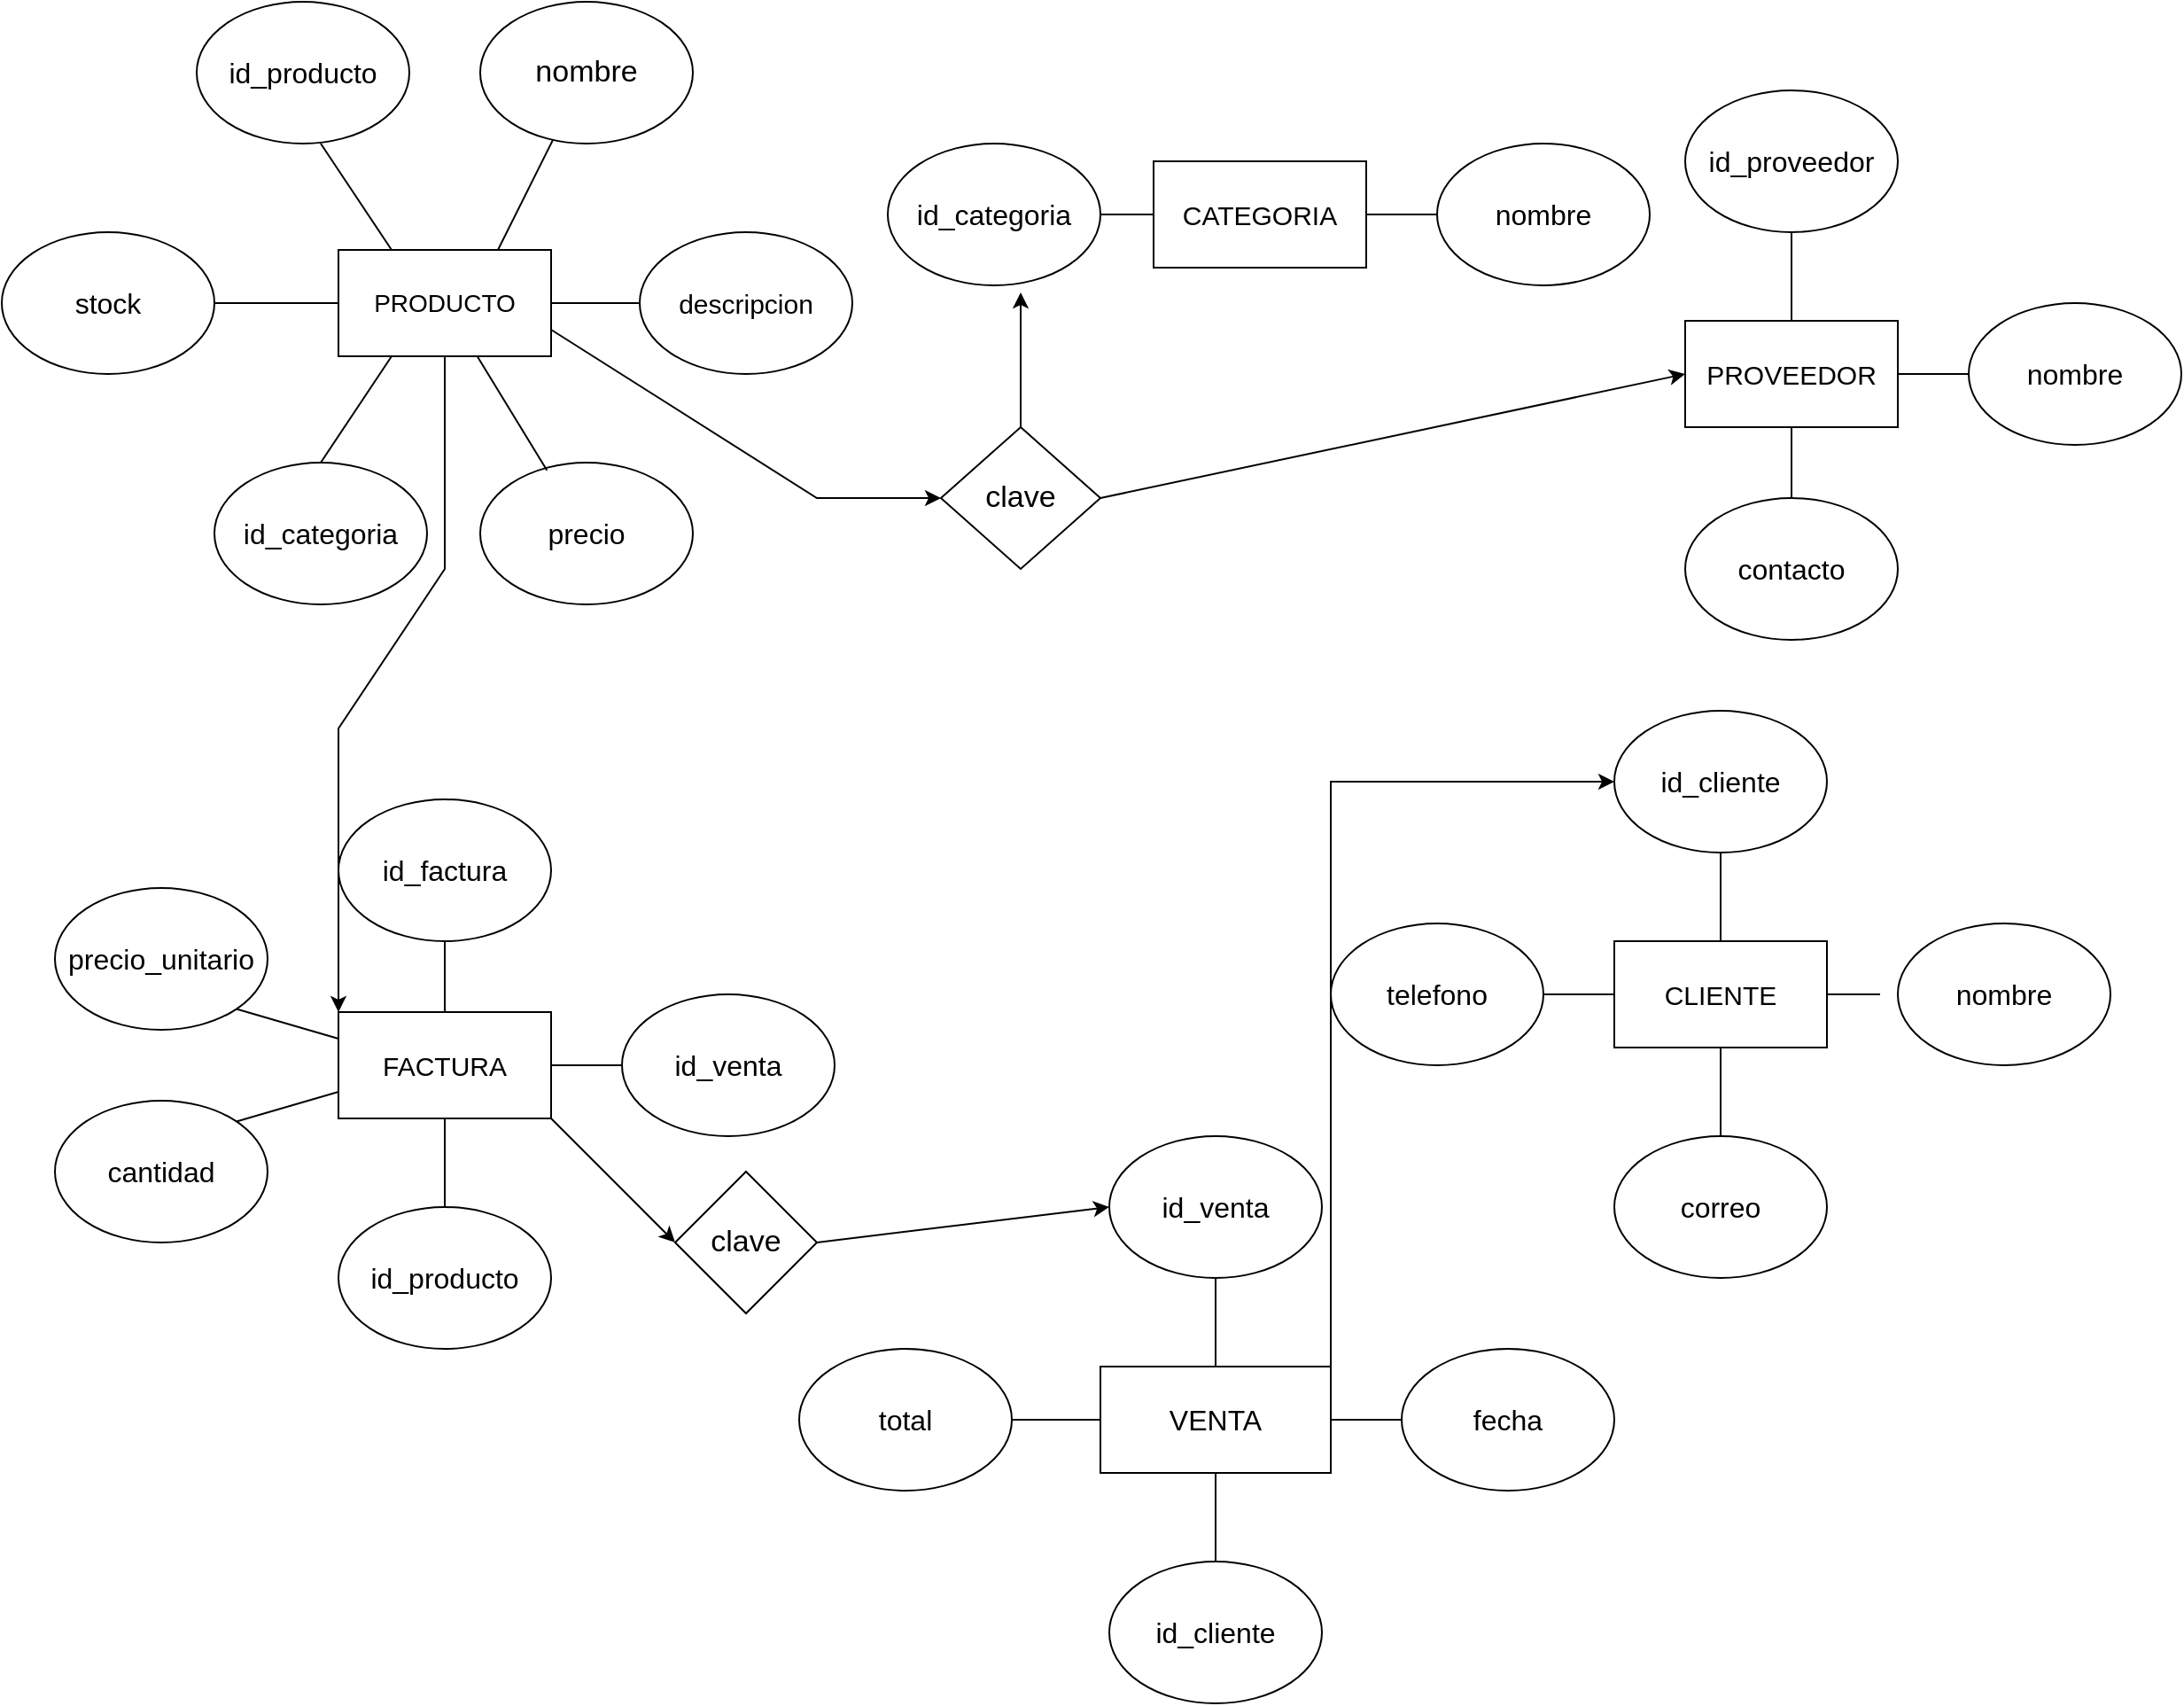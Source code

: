 <mxfile version="24.0.4" type="device" pages="2">
  <diagram name="Página-1" id="a6ATEn3g03OEXJodSZt4">
    <mxGraphModel dx="1691" dy="508" grid="1" gridSize="10" guides="1" tooltips="1" connect="1" arrows="1" fold="1" page="1" pageScale="1" pageWidth="827" pageHeight="1169" math="0" shadow="0">
      <root>
        <mxCell id="0" />
        <mxCell id="1" parent="0" />
        <mxCell id="1P1FgBcvVwUmCbBSeKej-1" value="&lt;font style=&quot;font-size: 14px;&quot;&gt;PRODUCTO&lt;/font&gt;" style="rounded=0;whiteSpace=wrap;html=1;" parent="1" vertex="1">
          <mxGeometry y="260" width="120" height="60" as="geometry" />
        </mxCell>
        <mxCell id="1P1FgBcvVwUmCbBSeKej-2" value="&lt;font style=&quot;font-size: 15px;&quot;&gt;PROVEEDOR&lt;/font&gt;" style="rounded=0;whiteSpace=wrap;html=1;" parent="1" vertex="1">
          <mxGeometry x="760" y="300" width="120" height="60" as="geometry" />
        </mxCell>
        <mxCell id="1P1FgBcvVwUmCbBSeKej-3" value="&lt;font style=&quot;font-size: 15px;&quot;&gt;FACTURA&lt;/font&gt;" style="rounded=0;whiteSpace=wrap;html=1;" parent="1" vertex="1">
          <mxGeometry y="690" width="120" height="60" as="geometry" />
        </mxCell>
        <mxCell id="1P1FgBcvVwUmCbBSeKej-4" value="&lt;font style=&quot;font-size: 15px;&quot;&gt;CATEGORIA&lt;/font&gt;" style="rounded=0;whiteSpace=wrap;html=1;" parent="1" vertex="1">
          <mxGeometry x="460" y="210" width="120" height="60" as="geometry" />
        </mxCell>
        <mxCell id="1P1FgBcvVwUmCbBSeKej-5" value="&lt;font style=&quot;font-size: 15px;&quot;&gt;CLIENTE&lt;/font&gt;" style="rounded=0;whiteSpace=wrap;html=1;" parent="1" vertex="1">
          <mxGeometry x="720" y="650" width="120" height="60" as="geometry" />
        </mxCell>
        <mxCell id="1P1FgBcvVwUmCbBSeKej-6" value="&lt;font style=&quot;font-size: 16px;&quot;&gt;VENTA&lt;/font&gt;" style="rounded=0;whiteSpace=wrap;html=1;" parent="1" vertex="1">
          <mxGeometry x="430" y="890" width="130" height="60" as="geometry" />
        </mxCell>
        <mxCell id="1P1FgBcvVwUmCbBSeKej-10" value="&lt;font style=&quot;font-size: 17px;&quot;&gt;nombre&lt;/font&gt;" style="ellipse;whiteSpace=wrap;html=1;" parent="1" vertex="1">
          <mxGeometry x="80" y="120" width="120" height="80" as="geometry" />
        </mxCell>
        <mxCell id="1P1FgBcvVwUmCbBSeKej-11" value="&lt;font style=&quot;font-size: 15px;&quot;&gt;descripcion&lt;/font&gt;" style="ellipse;whiteSpace=wrap;html=1;" parent="1" vertex="1">
          <mxGeometry x="170" y="250" width="120" height="80" as="geometry" />
        </mxCell>
        <mxCell id="1P1FgBcvVwUmCbBSeKej-12" value="&lt;font style=&quot;font-size: 16px;&quot;&gt;precio&lt;/font&gt;" style="ellipse;whiteSpace=wrap;html=1;" parent="1" vertex="1">
          <mxGeometry x="80" y="380" width="120" height="80" as="geometry" />
        </mxCell>
        <mxCell id="1P1FgBcvVwUmCbBSeKej-13" value="&lt;font style=&quot;font-size: 16px;&quot;&gt;id_producto&lt;/font&gt;" style="ellipse;whiteSpace=wrap;html=1;" parent="1" vertex="1">
          <mxGeometry x="-80" y="120" width="120" height="80" as="geometry" />
        </mxCell>
        <mxCell id="1P1FgBcvVwUmCbBSeKej-14" value="&lt;font style=&quot;font-size: 16px;&quot;&gt;stock&lt;/font&gt;" style="ellipse;whiteSpace=wrap;html=1;" parent="1" vertex="1">
          <mxGeometry x="-190" y="250" width="120" height="80" as="geometry" />
        </mxCell>
        <mxCell id="1P1FgBcvVwUmCbBSeKej-15" value="&lt;font style=&quot;font-size: 16px;&quot;&gt;id_categoria&lt;/font&gt;" style="ellipse;whiteSpace=wrap;html=1;" parent="1" vertex="1">
          <mxGeometry x="-70" y="380" width="120" height="80" as="geometry" />
        </mxCell>
        <mxCell id="1P1FgBcvVwUmCbBSeKej-18" value="" style="endArrow=none;html=1;rounded=0;exitX=0.75;exitY=0;exitDx=0;exitDy=0;" parent="1" source="1P1FgBcvVwUmCbBSeKej-1" target="1P1FgBcvVwUmCbBSeKej-10" edge="1">
          <mxGeometry width="50" height="50" relative="1" as="geometry">
            <mxPoint x="90" y="270" as="sourcePoint" />
            <mxPoint x="140" y="220" as="targetPoint" />
          </mxGeometry>
        </mxCell>
        <mxCell id="1P1FgBcvVwUmCbBSeKej-19" value="" style="endArrow=none;html=1;rounded=0;exitX=1;exitY=0.5;exitDx=0;exitDy=0;" parent="1" source="1P1FgBcvVwUmCbBSeKej-1" target="1P1FgBcvVwUmCbBSeKej-11" edge="1">
          <mxGeometry width="50" height="50" relative="1" as="geometry">
            <mxPoint x="90" y="340" as="sourcePoint" />
            <mxPoint x="140" y="290" as="targetPoint" />
          </mxGeometry>
        </mxCell>
        <mxCell id="1P1FgBcvVwUmCbBSeKej-20" value="" style="endArrow=none;html=1;rounded=0;exitX=0.314;exitY=0.055;exitDx=0;exitDy=0;exitPerimeter=0;" parent="1" source="1P1FgBcvVwUmCbBSeKej-12" target="1P1FgBcvVwUmCbBSeKej-1" edge="1">
          <mxGeometry width="50" height="50" relative="1" as="geometry">
            <mxPoint x="80" y="420" as="sourcePoint" />
            <mxPoint x="130" y="370" as="targetPoint" />
          </mxGeometry>
        </mxCell>
        <mxCell id="1P1FgBcvVwUmCbBSeKej-21" value="" style="endArrow=none;html=1;rounded=0;exitX=0.5;exitY=0;exitDx=0;exitDy=0;entryX=0.25;entryY=1;entryDx=0;entryDy=0;" parent="1" source="1P1FgBcvVwUmCbBSeKej-15" target="1P1FgBcvVwUmCbBSeKej-1" edge="1">
          <mxGeometry width="50" height="50" relative="1" as="geometry">
            <mxPoint x="-130" y="420" as="sourcePoint" />
            <mxPoint x="20" y="330" as="targetPoint" />
          </mxGeometry>
        </mxCell>
        <mxCell id="1P1FgBcvVwUmCbBSeKej-22" value="" style="endArrow=none;html=1;rounded=0;entryX=0;entryY=0.5;entryDx=0;entryDy=0;exitX=1;exitY=0.5;exitDx=0;exitDy=0;" parent="1" source="1P1FgBcvVwUmCbBSeKej-14" target="1P1FgBcvVwUmCbBSeKej-1" edge="1">
          <mxGeometry width="50" height="50" relative="1" as="geometry">
            <mxPoint x="-160" y="390" as="sourcePoint" />
            <mxPoint x="-110" y="340" as="targetPoint" />
          </mxGeometry>
        </mxCell>
        <mxCell id="1P1FgBcvVwUmCbBSeKej-23" value="" style="endArrow=none;html=1;rounded=0;exitX=0.25;exitY=0;exitDx=0;exitDy=0;" parent="1" source="1P1FgBcvVwUmCbBSeKej-1" edge="1">
          <mxGeometry width="50" height="50" relative="1" as="geometry">
            <mxPoint x="-35" y="230" as="sourcePoint" />
            <mxPoint x="-10" y="200" as="targetPoint" />
          </mxGeometry>
        </mxCell>
        <mxCell id="1P1FgBcvVwUmCbBSeKej-24" value="&lt;font style=&quot;font-size: 16px;&quot;&gt;id_categoria&lt;/font&gt;" style="ellipse;whiteSpace=wrap;html=1;" parent="1" vertex="1">
          <mxGeometry x="310" y="200" width="120" height="80" as="geometry" />
        </mxCell>
        <mxCell id="1P1FgBcvVwUmCbBSeKej-25" value="&lt;font style=&quot;font-size: 16px;&quot;&gt;nombre&lt;/font&gt;" style="ellipse;whiteSpace=wrap;html=1;" parent="1" vertex="1">
          <mxGeometry x="620" y="200" width="120" height="80" as="geometry" />
        </mxCell>
        <mxCell id="1P1FgBcvVwUmCbBSeKej-26" value="" style="endArrow=none;html=1;rounded=0;exitX=0;exitY=0.5;exitDx=0;exitDy=0;entryX=1;entryY=0.5;entryDx=0;entryDy=0;" parent="1" source="1P1FgBcvVwUmCbBSeKej-4" target="1P1FgBcvVwUmCbBSeKej-24" edge="1">
          <mxGeometry width="50" height="50" relative="1" as="geometry">
            <mxPoint x="430" y="200" as="sourcePoint" />
            <mxPoint x="450" y="290" as="targetPoint" />
          </mxGeometry>
        </mxCell>
        <mxCell id="1P1FgBcvVwUmCbBSeKej-27" value="" style="endArrow=none;html=1;rounded=0;entryX=1;entryY=0.5;entryDx=0;entryDy=0;exitX=0;exitY=0.5;exitDx=0;exitDy=0;" parent="1" source="1P1FgBcvVwUmCbBSeKej-25" target="1P1FgBcvVwUmCbBSeKej-4" edge="1">
          <mxGeometry width="50" height="50" relative="1" as="geometry">
            <mxPoint x="420" y="320" as="sourcePoint" />
            <mxPoint x="470" y="270" as="targetPoint" />
          </mxGeometry>
        </mxCell>
        <mxCell id="1P1FgBcvVwUmCbBSeKej-28" value="&lt;font style=&quot;font-size: 16px;&quot;&gt;id_proveedor&lt;/font&gt;" style="ellipse;whiteSpace=wrap;html=1;" parent="1" vertex="1">
          <mxGeometry x="760" y="170" width="120" height="80" as="geometry" />
        </mxCell>
        <mxCell id="1P1FgBcvVwUmCbBSeKej-29" value="&lt;font style=&quot;font-size: 16px;&quot;&gt;contacto&lt;/font&gt;" style="ellipse;whiteSpace=wrap;html=1;" parent="1" vertex="1">
          <mxGeometry x="760" y="400" width="120" height="80" as="geometry" />
        </mxCell>
        <mxCell id="1P1FgBcvVwUmCbBSeKej-30" value="&lt;font style=&quot;font-size: 16px;&quot;&gt;nombre&lt;/font&gt;" style="ellipse;whiteSpace=wrap;html=1;" parent="1" vertex="1">
          <mxGeometry x="920" y="290" width="120" height="80" as="geometry" />
        </mxCell>
        <mxCell id="1P1FgBcvVwUmCbBSeKej-31" value="" style="endArrow=none;html=1;rounded=0;entryX=0;entryY=0.5;entryDx=0;entryDy=0;exitX=1;exitY=0.5;exitDx=0;exitDy=0;" parent="1" source="1P1FgBcvVwUmCbBSeKej-2" target="1P1FgBcvVwUmCbBSeKej-30" edge="1">
          <mxGeometry width="50" height="50" relative="1" as="geometry">
            <mxPoint x="860" y="330" as="sourcePoint" />
            <mxPoint x="910" y="280" as="targetPoint" />
          </mxGeometry>
        </mxCell>
        <mxCell id="1P1FgBcvVwUmCbBSeKej-32" value="" style="endArrow=none;html=1;rounded=0;entryX=0.5;entryY=1;entryDx=0;entryDy=0;exitX=0.5;exitY=0;exitDx=0;exitDy=0;" parent="1" source="1P1FgBcvVwUmCbBSeKej-2" target="1P1FgBcvVwUmCbBSeKej-28" edge="1">
          <mxGeometry width="50" height="50" relative="1" as="geometry">
            <mxPoint x="834" y="300" as="sourcePoint" />
            <mxPoint x="780" y="200" as="targetPoint" />
          </mxGeometry>
        </mxCell>
        <mxCell id="1P1FgBcvVwUmCbBSeKej-33" value="" style="endArrow=none;html=1;rounded=0;exitX=0.5;exitY=0;exitDx=0;exitDy=0;entryX=0.5;entryY=1;entryDx=0;entryDy=0;" parent="1" source="1P1FgBcvVwUmCbBSeKej-29" target="1P1FgBcvVwUmCbBSeKej-2" edge="1">
          <mxGeometry width="50" height="50" relative="1" as="geometry">
            <mxPoint x="750" y="370" as="sourcePoint" />
            <mxPoint x="840" y="280" as="targetPoint" />
          </mxGeometry>
        </mxCell>
        <mxCell id="1P1FgBcvVwUmCbBSeKej-34" value="&lt;font style=&quot;font-size: 16px;&quot;&gt;id_cliente&lt;/font&gt;" style="ellipse;whiteSpace=wrap;html=1;" parent="1" vertex="1">
          <mxGeometry x="720" y="520" width="120" height="80" as="geometry" />
        </mxCell>
        <mxCell id="1P1FgBcvVwUmCbBSeKej-35" value="&lt;font style=&quot;font-size: 16px;&quot;&gt;telefono&lt;/font&gt;" style="ellipse;whiteSpace=wrap;html=1;" parent="1" vertex="1">
          <mxGeometry x="560" y="640" width="120" height="80" as="geometry" />
        </mxCell>
        <mxCell id="1P1FgBcvVwUmCbBSeKej-36" value="&lt;font style=&quot;font-size: 16px;&quot;&gt;correo&lt;/font&gt;" style="ellipse;whiteSpace=wrap;html=1;" parent="1" vertex="1">
          <mxGeometry x="720" y="760" width="120" height="80" as="geometry" />
        </mxCell>
        <mxCell id="1P1FgBcvVwUmCbBSeKej-37" value="&lt;font style=&quot;font-size: 16px;&quot;&gt;nombre&lt;/font&gt;" style="ellipse;whiteSpace=wrap;html=1;" parent="1" vertex="1">
          <mxGeometry x="880" y="640" width="120" height="80" as="geometry" />
        </mxCell>
        <mxCell id="1P1FgBcvVwUmCbBSeKej-38" value="" style="endArrow=none;html=1;rounded=0;exitX=1;exitY=0.5;exitDx=0;exitDy=0;" parent="1" source="1P1FgBcvVwUmCbBSeKej-5" edge="1">
          <mxGeometry width="50" height="50" relative="1" as="geometry">
            <mxPoint x="830" y="720" as="sourcePoint" />
            <mxPoint x="870" y="680" as="targetPoint" />
          </mxGeometry>
        </mxCell>
        <mxCell id="1P1FgBcvVwUmCbBSeKej-41" value="" style="endArrow=none;html=1;rounded=0;entryX=0.5;entryY=1;entryDx=0;entryDy=0;exitX=0.5;exitY=0;exitDx=0;exitDy=0;" parent="1" source="1P1FgBcvVwUmCbBSeKej-5" target="1P1FgBcvVwUmCbBSeKej-34" edge="1">
          <mxGeometry width="50" height="50" relative="1" as="geometry">
            <mxPoint x="770" y="660" as="sourcePoint" />
            <mxPoint x="820" y="610" as="targetPoint" />
          </mxGeometry>
        </mxCell>
        <mxCell id="1P1FgBcvVwUmCbBSeKej-42" value="" style="endArrow=none;html=1;rounded=0;entryX=0.5;entryY=1;entryDx=0;entryDy=0;exitX=0.5;exitY=0;exitDx=0;exitDy=0;" parent="1" source="1P1FgBcvVwUmCbBSeKej-36" target="1P1FgBcvVwUmCbBSeKej-5" edge="1">
          <mxGeometry width="50" height="50" relative="1" as="geometry">
            <mxPoint x="700" y="770" as="sourcePoint" />
            <mxPoint x="750" y="720" as="targetPoint" />
          </mxGeometry>
        </mxCell>
        <mxCell id="1P1FgBcvVwUmCbBSeKej-43" value="" style="endArrow=none;html=1;rounded=0;exitX=1;exitY=0.5;exitDx=0;exitDy=0;entryX=0;entryY=0.5;entryDx=0;entryDy=0;" parent="1" source="1P1FgBcvVwUmCbBSeKej-35" target="1P1FgBcvVwUmCbBSeKej-5" edge="1">
          <mxGeometry width="50" height="50" relative="1" as="geometry">
            <mxPoint x="750" y="610" as="sourcePoint" />
            <mxPoint x="800" y="560" as="targetPoint" />
          </mxGeometry>
        </mxCell>
        <mxCell id="1P1FgBcvVwUmCbBSeKej-44" value="&lt;font style=&quot;font-size: 16px;&quot;&gt;id_venta&lt;/font&gt;" style="ellipse;whiteSpace=wrap;html=1;" parent="1" vertex="1">
          <mxGeometry x="435" y="760" width="120" height="80" as="geometry" />
        </mxCell>
        <mxCell id="1P1FgBcvVwUmCbBSeKej-45" value="&lt;font style=&quot;font-size: 16px;&quot;&gt;fecha&lt;/font&gt;" style="ellipse;whiteSpace=wrap;html=1;" parent="1" vertex="1">
          <mxGeometry x="600" y="880" width="120" height="80" as="geometry" />
        </mxCell>
        <mxCell id="1P1FgBcvVwUmCbBSeKej-46" value="&lt;font style=&quot;font-size: 16px;&quot;&gt;id_cliente&lt;/font&gt;" style="ellipse;whiteSpace=wrap;html=1;" parent="1" vertex="1">
          <mxGeometry x="435" y="1000" width="120" height="80" as="geometry" />
        </mxCell>
        <mxCell id="1P1FgBcvVwUmCbBSeKej-47" value="&lt;font style=&quot;font-size: 16px;&quot;&gt;total&lt;/font&gt;" style="ellipse;whiteSpace=wrap;html=1;" parent="1" vertex="1">
          <mxGeometry x="260" y="880" width="120" height="80" as="geometry" />
        </mxCell>
        <mxCell id="1P1FgBcvVwUmCbBSeKej-49" value="" style="endArrow=none;html=1;rounded=0;exitX=0.5;exitY=0;exitDx=0;exitDy=0;entryX=0.5;entryY=1;entryDx=0;entryDy=0;" parent="1" source="1P1FgBcvVwUmCbBSeKej-6" target="1P1FgBcvVwUmCbBSeKej-44" edge="1">
          <mxGeometry width="50" height="50" relative="1" as="geometry">
            <mxPoint x="440" y="880" as="sourcePoint" />
            <mxPoint x="490" y="860" as="targetPoint" />
          </mxGeometry>
        </mxCell>
        <mxCell id="1P1FgBcvVwUmCbBSeKej-50" value="" style="endArrow=none;html=1;rounded=0;entryX=0;entryY=0.5;entryDx=0;entryDy=0;exitX=1;exitY=0.5;exitDx=0;exitDy=0;" parent="1" source="1P1FgBcvVwUmCbBSeKej-6" target="1P1FgBcvVwUmCbBSeKej-45" edge="1">
          <mxGeometry width="50" height="50" relative="1" as="geometry">
            <mxPoint x="520" y="950" as="sourcePoint" />
            <mxPoint x="570" y="900" as="targetPoint" />
          </mxGeometry>
        </mxCell>
        <mxCell id="1P1FgBcvVwUmCbBSeKej-54" value="" style="endArrow=none;html=1;rounded=0;entryX=0;entryY=0.5;entryDx=0;entryDy=0;exitX=1;exitY=0.5;exitDx=0;exitDy=0;" parent="1" source="1P1FgBcvVwUmCbBSeKej-47" target="1P1FgBcvVwUmCbBSeKej-6" edge="1">
          <mxGeometry width="50" height="50" relative="1" as="geometry">
            <mxPoint x="400" y="1160" as="sourcePoint" />
            <mxPoint x="450" y="1110" as="targetPoint" />
          </mxGeometry>
        </mxCell>
        <mxCell id="1P1FgBcvVwUmCbBSeKej-55" value="" style="endArrow=none;html=1;rounded=0;entryX=0.5;entryY=1;entryDx=0;entryDy=0;exitX=0.5;exitY=0;exitDx=0;exitDy=0;" parent="1" source="1P1FgBcvVwUmCbBSeKej-46" target="1P1FgBcvVwUmCbBSeKej-6" edge="1">
          <mxGeometry width="50" height="50" relative="1" as="geometry">
            <mxPoint x="460" y="1000" as="sourcePoint" />
            <mxPoint x="510" y="950" as="targetPoint" />
          </mxGeometry>
        </mxCell>
        <mxCell id="1P1FgBcvVwUmCbBSeKej-56" value="&lt;font style=&quot;font-size: 16px;&quot;&gt;precio_unitario&lt;/font&gt;" style="ellipse;whiteSpace=wrap;html=1;" parent="1" vertex="1">
          <mxGeometry x="-160" y="620" width="120" height="80" as="geometry" />
        </mxCell>
        <mxCell id="1P1FgBcvVwUmCbBSeKej-57" value="&lt;font style=&quot;font-size: 16px;&quot;&gt;cantidad&lt;/font&gt;" style="ellipse;whiteSpace=wrap;html=1;" parent="1" vertex="1">
          <mxGeometry x="-160" y="740" width="120" height="80" as="geometry" />
        </mxCell>
        <mxCell id="1P1FgBcvVwUmCbBSeKej-58" value="&lt;font style=&quot;font-size: 16px;&quot;&gt;id_factura&lt;/font&gt;" style="ellipse;whiteSpace=wrap;html=1;" parent="1" vertex="1">
          <mxGeometry y="570" width="120" height="80" as="geometry" />
        </mxCell>
        <mxCell id="1P1FgBcvVwUmCbBSeKej-59" value="&lt;font style=&quot;font-size: 16px;&quot;&gt;id_venta&lt;/font&gt;" style="ellipse;whiteSpace=wrap;html=1;" parent="1" vertex="1">
          <mxGeometry x="160" y="680" width="120" height="80" as="geometry" />
        </mxCell>
        <mxCell id="1P1FgBcvVwUmCbBSeKej-60" value="&lt;font style=&quot;font-size: 16px;&quot;&gt;id_producto&lt;/font&gt;" style="ellipse;whiteSpace=wrap;html=1;" parent="1" vertex="1">
          <mxGeometry y="800" width="120" height="80" as="geometry" />
        </mxCell>
        <mxCell id="1P1FgBcvVwUmCbBSeKej-61" value="" style="endArrow=none;html=1;rounded=0;entryX=0;entryY=0.5;entryDx=0;entryDy=0;exitX=1;exitY=0.5;exitDx=0;exitDy=0;" parent="1" source="1P1FgBcvVwUmCbBSeKej-3" target="1P1FgBcvVwUmCbBSeKej-59" edge="1">
          <mxGeometry width="50" height="50" relative="1" as="geometry">
            <mxPoint x="120" y="770" as="sourcePoint" />
            <mxPoint x="170" y="720" as="targetPoint" />
          </mxGeometry>
        </mxCell>
        <mxCell id="1P1FgBcvVwUmCbBSeKej-62" value="" style="endArrow=none;html=1;rounded=0;entryX=0.5;entryY=1;entryDx=0;entryDy=0;exitX=0.5;exitY=0;exitDx=0;exitDy=0;" parent="1" source="1P1FgBcvVwUmCbBSeKej-3" target="1P1FgBcvVwUmCbBSeKej-58" edge="1">
          <mxGeometry width="50" height="50" relative="1" as="geometry">
            <mxPoint x="30" y="780" as="sourcePoint" />
            <mxPoint x="80" y="730" as="targetPoint" />
          </mxGeometry>
        </mxCell>
        <mxCell id="1P1FgBcvVwUmCbBSeKej-63" value="" style="endArrow=none;html=1;rounded=0;entryX=0.5;entryY=1;entryDx=0;entryDy=0;" parent="1" source="1P1FgBcvVwUmCbBSeKej-60" target="1P1FgBcvVwUmCbBSeKej-3" edge="1">
          <mxGeometry width="50" height="50" relative="1" as="geometry">
            <mxPoint x="30" y="840" as="sourcePoint" />
            <mxPoint x="80" y="790" as="targetPoint" />
          </mxGeometry>
        </mxCell>
        <mxCell id="1P1FgBcvVwUmCbBSeKej-64" value="" style="endArrow=none;html=1;rounded=0;exitX=1;exitY=0;exitDx=0;exitDy=0;entryX=0;entryY=0.75;entryDx=0;entryDy=0;" parent="1" source="1P1FgBcvVwUmCbBSeKej-57" target="1P1FgBcvVwUmCbBSeKej-3" edge="1">
          <mxGeometry width="50" height="50" relative="1" as="geometry">
            <mxPoint x="-40" y="800" as="sourcePoint" />
            <mxPoint x="10" y="750" as="targetPoint" />
          </mxGeometry>
        </mxCell>
        <mxCell id="1P1FgBcvVwUmCbBSeKej-65" value="" style="endArrow=none;html=1;rounded=0;entryX=1;entryY=1;entryDx=0;entryDy=0;exitX=0;exitY=0.25;exitDx=0;exitDy=0;" parent="1" source="1P1FgBcvVwUmCbBSeKej-3" target="1P1FgBcvVwUmCbBSeKej-56" edge="1">
          <mxGeometry width="50" height="50" relative="1" as="geometry">
            <mxPoint x="-10" y="700" as="sourcePoint" />
            <mxPoint x="90" y="830" as="targetPoint" />
          </mxGeometry>
        </mxCell>
        <mxCell id="1P1FgBcvVwUmCbBSeKej-66" value="&lt;font style=&quot;font-size: 17px;&quot;&gt;clave&lt;/font&gt;" style="rhombus;whiteSpace=wrap;html=1;" parent="1" vertex="1">
          <mxGeometry x="340" y="360" width="90" height="80" as="geometry" />
        </mxCell>
        <mxCell id="1P1FgBcvVwUmCbBSeKej-67" value="" style="endArrow=classic;html=1;rounded=0;exitX=1;exitY=0.75;exitDx=0;exitDy=0;entryX=0;entryY=0.5;entryDx=0;entryDy=0;" parent="1" source="1P1FgBcvVwUmCbBSeKej-1" target="1P1FgBcvVwUmCbBSeKej-66" edge="1">
          <mxGeometry width="50" height="50" relative="1" as="geometry">
            <mxPoint x="260" y="590" as="sourcePoint" />
            <mxPoint x="310" y="540" as="targetPoint" />
            <Array as="points">
              <mxPoint x="270" y="400" />
            </Array>
          </mxGeometry>
        </mxCell>
        <mxCell id="1P1FgBcvVwUmCbBSeKej-68" value="" style="endArrow=classic;html=1;rounded=0;exitX=0.5;exitY=0;exitDx=0;exitDy=0;entryX=0.625;entryY=1.05;entryDx=0;entryDy=0;entryPerimeter=0;" parent="1" source="1P1FgBcvVwUmCbBSeKej-66" target="1P1FgBcvVwUmCbBSeKej-24" edge="1">
          <mxGeometry width="50" height="50" relative="1" as="geometry">
            <mxPoint x="530" y="390" as="sourcePoint" />
            <mxPoint x="490" y="280" as="targetPoint" />
          </mxGeometry>
        </mxCell>
        <mxCell id="1P1FgBcvVwUmCbBSeKej-71" value="" style="endArrow=classic;html=1;rounded=0;exitX=1;exitY=0;exitDx=0;exitDy=0;entryX=0;entryY=0.5;entryDx=0;entryDy=0;" parent="1" source="1P1FgBcvVwUmCbBSeKej-6" target="1P1FgBcvVwUmCbBSeKej-34" edge="1">
          <mxGeometry width="50" height="50" relative="1" as="geometry">
            <mxPoint x="610" y="710" as="sourcePoint" />
            <mxPoint x="480.0" y="625" as="targetPoint" />
            <Array as="points">
              <mxPoint x="560" y="560" />
            </Array>
          </mxGeometry>
        </mxCell>
        <mxCell id="1P1FgBcvVwUmCbBSeKej-72" value="" style="endArrow=classic;html=1;rounded=0;exitX=1;exitY=0.5;exitDx=0;exitDy=0;entryX=0;entryY=0.5;entryDx=0;entryDy=0;" parent="1" source="1P1FgBcvVwUmCbBSeKej-66" target="1P1FgBcvVwUmCbBSeKej-2" edge="1">
          <mxGeometry width="50" height="50" relative="1" as="geometry">
            <mxPoint x="550" y="430" as="sourcePoint" />
            <mxPoint x="740" y="350" as="targetPoint" />
          </mxGeometry>
        </mxCell>
        <mxCell id="1P1FgBcvVwUmCbBSeKej-73" value="&lt;font style=&quot;font-size: 17px;&quot;&gt;clave&lt;/font&gt;" style="rhombus;whiteSpace=wrap;html=1;" parent="1" vertex="1">
          <mxGeometry x="190" y="780" width="80" height="80" as="geometry" />
        </mxCell>
        <mxCell id="1P1FgBcvVwUmCbBSeKej-74" value="" style="endArrow=classic;html=1;rounded=0;exitX=1;exitY=1;exitDx=0;exitDy=0;entryX=0;entryY=0.5;entryDx=0;entryDy=0;" parent="1" source="1P1FgBcvVwUmCbBSeKej-3" target="1P1FgBcvVwUmCbBSeKej-73" edge="1">
          <mxGeometry width="50" height="50" relative="1" as="geometry">
            <mxPoint x="140" y="660" as="sourcePoint" />
            <mxPoint x="190" y="610" as="targetPoint" />
          </mxGeometry>
        </mxCell>
        <mxCell id="1P1FgBcvVwUmCbBSeKej-75" value="" style="endArrow=classic;html=1;rounded=0;exitX=1;exitY=0.5;exitDx=0;exitDy=0;entryX=0;entryY=0.5;entryDx=0;entryDy=0;" parent="1" source="1P1FgBcvVwUmCbBSeKej-73" target="1P1FgBcvVwUmCbBSeKej-44" edge="1">
          <mxGeometry width="50" height="50" relative="1" as="geometry">
            <mxPoint x="250" y="700" as="sourcePoint" />
            <mxPoint x="300" y="650" as="targetPoint" />
            <Array as="points" />
          </mxGeometry>
        </mxCell>
        <mxCell id="1P1FgBcvVwUmCbBSeKej-76" value="" style="endArrow=classic;html=1;rounded=0;exitX=0.5;exitY=1;exitDx=0;exitDy=0;entryX=0;entryY=0;entryDx=0;entryDy=0;" parent="1" source="1P1FgBcvVwUmCbBSeKej-1" target="1P1FgBcvVwUmCbBSeKej-3" edge="1">
          <mxGeometry width="50" height="50" relative="1" as="geometry">
            <mxPoint x="-50" y="530" as="sourcePoint" />
            <mxPoint y="480" as="targetPoint" />
            <Array as="points">
              <mxPoint x="60" y="440" />
              <mxPoint y="530" />
            </Array>
          </mxGeometry>
        </mxCell>
      </root>
    </mxGraphModel>
  </diagram>
  <diagram id="nxcRasj7XtXIovaeMNlj" name="Página-2">
    <mxGraphModel dx="864" dy="508" grid="1" gridSize="10" guides="0" tooltips="1" connect="1" arrows="1" fold="1" page="1" pageScale="1" pageWidth="827" pageHeight="1169" math="0" shadow="0">
      <root>
        <mxCell id="0" />
        <mxCell id="1" parent="0" />
        <mxCell id="9f42zmv_iwypvVjxHXIW-1" value="PRODUCTOS" style="shape=table;startSize=30;container=1;collapsible=1;childLayout=tableLayout;fixedRows=1;rowLines=0;fontStyle=1;align=center;resizeLast=1;html=1;" parent="1" vertex="1">
          <mxGeometry x="120" y="90" width="290" height="240" as="geometry" />
        </mxCell>
        <mxCell id="9f42zmv_iwypvVjxHXIW-2" value="" style="shape=tableRow;horizontal=0;startSize=0;swimlaneHead=0;swimlaneBody=0;fillColor=none;collapsible=0;dropTarget=0;points=[[0,0.5],[1,0.5]];portConstraint=eastwest;top=0;left=0;right=0;bottom=1;" parent="9f42zmv_iwypvVjxHXIW-1" vertex="1">
          <mxGeometry y="30" width="290" height="40" as="geometry" />
        </mxCell>
        <mxCell id="9f42zmv_iwypvVjxHXIW-3" value="PK" style="shape=partialRectangle;connectable=0;fillColor=none;top=0;left=0;bottom=0;right=0;fontStyle=1;overflow=hidden;whiteSpace=wrap;html=1;" parent="9f42zmv_iwypvVjxHXIW-2" vertex="1">
          <mxGeometry width="30" height="40" as="geometry">
            <mxRectangle width="30" height="40" as="alternateBounds" />
          </mxGeometry>
        </mxCell>
        <mxCell id="9f42zmv_iwypvVjxHXIW-4" value="id_producto INT," style="shape=partialRectangle;connectable=0;fillColor=none;top=0;left=0;bottom=0;right=0;align=left;spacingLeft=6;fontStyle=5;overflow=hidden;whiteSpace=wrap;html=1;" parent="9f42zmv_iwypvVjxHXIW-2" vertex="1">
          <mxGeometry x="30" width="260" height="40" as="geometry">
            <mxRectangle width="260" height="40" as="alternateBounds" />
          </mxGeometry>
        </mxCell>
        <mxCell id="9f42zmv_iwypvVjxHXIW-5" value="" style="shape=tableRow;horizontal=0;startSize=0;swimlaneHead=0;swimlaneBody=0;fillColor=none;collapsible=0;dropTarget=0;points=[[0,0.5],[1,0.5]];portConstraint=eastwest;top=0;left=0;right=0;bottom=0;" parent="9f42zmv_iwypvVjxHXIW-1" vertex="1">
          <mxGeometry y="70" width="290" height="30" as="geometry" />
        </mxCell>
        <mxCell id="9f42zmv_iwypvVjxHXIW-6" value="" style="shape=partialRectangle;connectable=0;fillColor=none;top=0;left=0;bottom=0;right=0;editable=1;overflow=hidden;whiteSpace=wrap;html=1;" parent="9f42zmv_iwypvVjxHXIW-5" vertex="1">
          <mxGeometry width="30" height="30" as="geometry">
            <mxRectangle width="30" height="30" as="alternateBounds" />
          </mxGeometry>
        </mxCell>
        <mxCell id="9f42zmv_iwypvVjxHXIW-7" value="nombre VARCHAR(50) NOT NULL," style="shape=partialRectangle;connectable=0;fillColor=none;top=0;left=0;bottom=0;right=0;align=left;spacingLeft=6;overflow=hidden;whiteSpace=wrap;html=1;" parent="9f42zmv_iwypvVjxHXIW-5" vertex="1">
          <mxGeometry x="30" width="260" height="30" as="geometry">
            <mxRectangle width="260" height="30" as="alternateBounds" />
          </mxGeometry>
        </mxCell>
        <mxCell id="9f42zmv_iwypvVjxHXIW-8" value="" style="shape=tableRow;horizontal=0;startSize=0;swimlaneHead=0;swimlaneBody=0;fillColor=none;collapsible=0;dropTarget=0;points=[[0,0.5],[1,0.5]];portConstraint=eastwest;top=0;left=0;right=0;bottom=0;" parent="9f42zmv_iwypvVjxHXIW-1" vertex="1">
          <mxGeometry y="100" width="290" height="30" as="geometry" />
        </mxCell>
        <mxCell id="9f42zmv_iwypvVjxHXIW-9" value="" style="shape=partialRectangle;connectable=0;fillColor=none;top=0;left=0;bottom=0;right=0;editable=1;overflow=hidden;whiteSpace=wrap;html=1;" parent="9f42zmv_iwypvVjxHXIW-8" vertex="1">
          <mxGeometry width="30" height="30" as="geometry">
            <mxRectangle width="30" height="30" as="alternateBounds" />
          </mxGeometry>
        </mxCell>
        <mxCell id="9f42zmv_iwypvVjxHXIW-10" value="descripcion TEXT," style="shape=partialRectangle;connectable=0;fillColor=none;top=0;left=0;bottom=0;right=0;align=left;spacingLeft=6;overflow=hidden;whiteSpace=wrap;html=1;" parent="9f42zmv_iwypvVjxHXIW-8" vertex="1">
          <mxGeometry x="30" width="260" height="30" as="geometry">
            <mxRectangle width="260" height="30" as="alternateBounds" />
          </mxGeometry>
        </mxCell>
        <mxCell id="9f42zmv_iwypvVjxHXIW-11" value="" style="shape=tableRow;horizontal=0;startSize=0;swimlaneHead=0;swimlaneBody=0;fillColor=none;collapsible=0;dropTarget=0;points=[[0,0.5],[1,0.5]];portConstraint=eastwest;top=0;left=0;right=0;bottom=0;" parent="9f42zmv_iwypvVjxHXIW-1" vertex="1">
          <mxGeometry y="130" width="290" height="20" as="geometry" />
        </mxCell>
        <mxCell id="9f42zmv_iwypvVjxHXIW-12" value="" style="shape=partialRectangle;connectable=0;fillColor=none;top=0;left=0;bottom=0;right=0;editable=1;overflow=hidden;whiteSpace=wrap;html=1;" parent="9f42zmv_iwypvVjxHXIW-11" vertex="1">
          <mxGeometry width="30" height="20" as="geometry">
            <mxRectangle width="30" height="20" as="alternateBounds" />
          </mxGeometry>
        </mxCell>
        <mxCell id="9f42zmv_iwypvVjxHXIW-13" value="precio DECIMAL (10, 2) NOT NULL" style="shape=partialRectangle;connectable=0;fillColor=none;top=0;left=0;bottom=0;right=0;align=left;spacingLeft=6;overflow=hidden;whiteSpace=wrap;html=1;" parent="9f42zmv_iwypvVjxHXIW-11" vertex="1">
          <mxGeometry x="30" width="260" height="20" as="geometry">
            <mxRectangle width="260" height="20" as="alternateBounds" />
          </mxGeometry>
        </mxCell>
        <mxCell id="5cITkAisQF5gZkQxEeAF-1" value="" style="shape=tableRow;horizontal=0;startSize=0;swimlaneHead=0;swimlaneBody=0;fillColor=none;collapsible=0;dropTarget=0;points=[[0,0.5],[1,0.5]];portConstraint=eastwest;top=0;left=0;right=0;bottom=0;" parent="9f42zmv_iwypvVjxHXIW-1" vertex="1">
          <mxGeometry y="150" width="290" height="30" as="geometry" />
        </mxCell>
        <mxCell id="5cITkAisQF5gZkQxEeAF-2" value="FK" style="shape=partialRectangle;connectable=0;fillColor=none;top=0;left=0;bottom=0;right=0;editable=1;overflow=hidden;whiteSpace=wrap;html=1;" parent="5cITkAisQF5gZkQxEeAF-1" vertex="1">
          <mxGeometry width="30" height="30" as="geometry">
            <mxRectangle width="30" height="30" as="alternateBounds" />
          </mxGeometry>
        </mxCell>
        <mxCell id="5cITkAisQF5gZkQxEeAF-3" value="id_categoria INT NOT NULL" style="shape=partialRectangle;connectable=0;fillColor=none;top=0;left=0;bottom=0;right=0;align=left;spacingLeft=6;overflow=hidden;whiteSpace=wrap;html=1;" parent="5cITkAisQF5gZkQxEeAF-1" vertex="1">
          <mxGeometry x="30" width="260" height="30" as="geometry">
            <mxRectangle width="260" height="30" as="alternateBounds" />
          </mxGeometry>
        </mxCell>
        <mxCell id="5cITkAisQF5gZkQxEeAF-4" value="" style="shape=tableRow;horizontal=0;startSize=0;swimlaneHead=0;swimlaneBody=0;fillColor=none;collapsible=0;dropTarget=0;points=[[0,0.5],[1,0.5]];portConstraint=eastwest;top=0;left=0;right=0;bottom=0;" parent="9f42zmv_iwypvVjxHXIW-1" vertex="1">
          <mxGeometry y="180" width="290" height="30" as="geometry" />
        </mxCell>
        <mxCell id="5cITkAisQF5gZkQxEeAF-5" value="" style="shape=partialRectangle;connectable=0;fillColor=none;top=0;left=0;bottom=0;right=0;editable=1;overflow=hidden;whiteSpace=wrap;html=1;" parent="5cITkAisQF5gZkQxEeAF-4" vertex="1">
          <mxGeometry width="30" height="30" as="geometry">
            <mxRectangle width="30" height="30" as="alternateBounds" />
          </mxGeometry>
        </mxCell>
        <mxCell id="5cITkAisQF5gZkQxEeAF-6" value="stock INT NOT NULL," style="shape=partialRectangle;connectable=0;fillColor=none;top=0;left=0;bottom=0;right=0;align=left;spacingLeft=6;overflow=hidden;whiteSpace=wrap;html=1;" parent="5cITkAisQF5gZkQxEeAF-4" vertex="1">
          <mxGeometry x="30" width="260" height="30" as="geometry">
            <mxRectangle width="260" height="30" as="alternateBounds" />
          </mxGeometry>
        </mxCell>
        <mxCell id="2t69grstYUZ8E9ueHPsq-33" value="" style="shape=tableRow;horizontal=0;startSize=0;swimlaneHead=0;swimlaneBody=0;fillColor=none;collapsible=0;dropTarget=0;points=[[0,0.5],[1,0.5]];portConstraint=eastwest;top=0;left=0;right=0;bottom=0;" parent="9f42zmv_iwypvVjxHXIW-1" vertex="1">
          <mxGeometry y="210" width="290" height="30" as="geometry" />
        </mxCell>
        <mxCell id="2t69grstYUZ8E9ueHPsq-34" value="FK" style="shape=partialRectangle;connectable=0;fillColor=none;top=0;left=0;bottom=0;right=0;editable=1;overflow=hidden;whiteSpace=wrap;html=1;" parent="2t69grstYUZ8E9ueHPsq-33" vertex="1">
          <mxGeometry width="30" height="30" as="geometry">
            <mxRectangle width="30" height="30" as="alternateBounds" />
          </mxGeometry>
        </mxCell>
        <mxCell id="2t69grstYUZ8E9ueHPsq-35" value="&amp;nbsp; id_Provedores INT," style="shape=partialRectangle;connectable=0;fillColor=none;top=0;left=0;bottom=0;right=0;align=left;spacingLeft=6;overflow=hidden;whiteSpace=wrap;html=1;" parent="2t69grstYUZ8E9ueHPsq-33" vertex="1">
          <mxGeometry x="30" width="260" height="30" as="geometry">
            <mxRectangle width="260" height="30" as="alternateBounds" />
          </mxGeometry>
        </mxCell>
        <mxCell id="9f42zmv_iwypvVjxHXIW-14" value="VENTA" style="shape=table;startSize=30;container=1;collapsible=1;childLayout=tableLayout;fixedRows=1;rowLines=0;fontStyle=1;align=center;resizeLast=1;html=1;" parent="1" vertex="1">
          <mxGeometry x="90" y="440" width="180" height="150" as="geometry" />
        </mxCell>
        <mxCell id="9f42zmv_iwypvVjxHXIW-15" value="" style="shape=tableRow;horizontal=0;startSize=0;swimlaneHead=0;swimlaneBody=0;fillColor=none;collapsible=0;dropTarget=0;points=[[0,0.5],[1,0.5]];portConstraint=eastwest;top=0;left=0;right=0;bottom=1;" parent="9f42zmv_iwypvVjxHXIW-14" vertex="1">
          <mxGeometry y="30" width="180" height="30" as="geometry" />
        </mxCell>
        <mxCell id="9f42zmv_iwypvVjxHXIW-16" value="PK" style="shape=partialRectangle;connectable=0;fillColor=none;top=0;left=0;bottom=0;right=0;fontStyle=1;overflow=hidden;whiteSpace=wrap;html=1;" parent="9f42zmv_iwypvVjxHXIW-15" vertex="1">
          <mxGeometry width="30" height="30" as="geometry">
            <mxRectangle width="30" height="30" as="alternateBounds" />
          </mxGeometry>
        </mxCell>
        <mxCell id="9f42zmv_iwypvVjxHXIW-17" value="Id_venta INT&amp;nbsp;" style="shape=partialRectangle;connectable=0;fillColor=none;top=0;left=0;bottom=0;right=0;align=left;spacingLeft=6;fontStyle=5;overflow=hidden;whiteSpace=wrap;html=1;" parent="9f42zmv_iwypvVjxHXIW-15" vertex="1">
          <mxGeometry x="30" width="150" height="30" as="geometry">
            <mxRectangle width="150" height="30" as="alternateBounds" />
          </mxGeometry>
        </mxCell>
        <mxCell id="9f42zmv_iwypvVjxHXIW-18" value="" style="shape=tableRow;horizontal=0;startSize=0;swimlaneHead=0;swimlaneBody=0;fillColor=none;collapsible=0;dropTarget=0;points=[[0,0.5],[1,0.5]];portConstraint=eastwest;top=0;left=0;right=0;bottom=0;" parent="9f42zmv_iwypvVjxHXIW-14" vertex="1">
          <mxGeometry y="60" width="180" height="30" as="geometry" />
        </mxCell>
        <mxCell id="9f42zmv_iwypvVjxHXIW-19" value="" style="shape=partialRectangle;connectable=0;fillColor=none;top=0;left=0;bottom=0;right=0;editable=1;overflow=hidden;whiteSpace=wrap;html=1;" parent="9f42zmv_iwypvVjxHXIW-18" vertex="1">
          <mxGeometry width="30" height="30" as="geometry">
            <mxRectangle width="30" height="30" as="alternateBounds" />
          </mxGeometry>
        </mxCell>
        <mxCell id="9f42zmv_iwypvVjxHXIW-20" value="fecha DATE NOT NULL" style="shape=partialRectangle;connectable=0;fillColor=none;top=0;left=0;bottom=0;right=0;align=left;spacingLeft=6;overflow=hidden;whiteSpace=wrap;html=1;" parent="9f42zmv_iwypvVjxHXIW-18" vertex="1">
          <mxGeometry x="30" width="150" height="30" as="geometry">
            <mxRectangle width="150" height="30" as="alternateBounds" />
          </mxGeometry>
        </mxCell>
        <mxCell id="9f42zmv_iwypvVjxHXIW-21" value="" style="shape=tableRow;horizontal=0;startSize=0;swimlaneHead=0;swimlaneBody=0;fillColor=none;collapsible=0;dropTarget=0;points=[[0,0.5],[1,0.5]];portConstraint=eastwest;top=0;left=0;right=0;bottom=0;" parent="9f42zmv_iwypvVjxHXIW-14" vertex="1">
          <mxGeometry y="90" width="180" height="30" as="geometry" />
        </mxCell>
        <mxCell id="9f42zmv_iwypvVjxHXIW-22" value="FK" style="shape=partialRectangle;connectable=0;fillColor=none;top=0;left=0;bottom=0;right=0;editable=1;overflow=hidden;whiteSpace=wrap;html=1;" parent="9f42zmv_iwypvVjxHXIW-21" vertex="1">
          <mxGeometry width="30" height="30" as="geometry">
            <mxRectangle width="30" height="30" as="alternateBounds" />
          </mxGeometry>
        </mxCell>
        <mxCell id="9f42zmv_iwypvVjxHXIW-23" value="id_cliente INT&amp;nbsp;" style="shape=partialRectangle;connectable=0;fillColor=none;top=0;left=0;bottom=0;right=0;align=left;spacingLeft=6;overflow=hidden;whiteSpace=wrap;html=1;" parent="9f42zmv_iwypvVjxHXIW-21" vertex="1">
          <mxGeometry x="30" width="150" height="30" as="geometry">
            <mxRectangle width="150" height="30" as="alternateBounds" />
          </mxGeometry>
        </mxCell>
        <mxCell id="9f42zmv_iwypvVjxHXIW-24" value="" style="shape=tableRow;horizontal=0;startSize=0;swimlaneHead=0;swimlaneBody=0;fillColor=none;collapsible=0;dropTarget=0;points=[[0,0.5],[1,0.5]];portConstraint=eastwest;top=0;left=0;right=0;bottom=0;" parent="9f42zmv_iwypvVjxHXIW-14" vertex="1">
          <mxGeometry y="120" width="180" height="30" as="geometry" />
        </mxCell>
        <mxCell id="9f42zmv_iwypvVjxHXIW-25" value="" style="shape=partialRectangle;connectable=0;fillColor=none;top=0;left=0;bottom=0;right=0;editable=1;overflow=hidden;whiteSpace=wrap;html=1;" parent="9f42zmv_iwypvVjxHXIW-24" vertex="1">
          <mxGeometry width="30" height="30" as="geometry">
            <mxRectangle width="30" height="30" as="alternateBounds" />
          </mxGeometry>
        </mxCell>
        <mxCell id="9f42zmv_iwypvVjxHXIW-26" value="total DECIMAL(10, 2)" style="shape=partialRectangle;connectable=0;fillColor=none;top=0;left=0;bottom=0;right=0;align=left;spacingLeft=6;overflow=hidden;whiteSpace=wrap;html=1;" parent="9f42zmv_iwypvVjxHXIW-24" vertex="1">
          <mxGeometry x="30" width="150" height="30" as="geometry">
            <mxRectangle width="150" height="30" as="alternateBounds" />
          </mxGeometry>
        </mxCell>
        <mxCell id="9f42zmv_iwypvVjxHXIW-27" value="CATEGORIA" style="shape=table;startSize=30;container=1;collapsible=1;childLayout=tableLayout;fixedRows=1;rowLines=0;fontStyle=1;align=center;resizeLast=1;html=1;" parent="1" vertex="1">
          <mxGeometry x="550" y="70" width="180" height="110" as="geometry" />
        </mxCell>
        <mxCell id="9f42zmv_iwypvVjxHXIW-28" value="" style="shape=tableRow;horizontal=0;startSize=0;swimlaneHead=0;swimlaneBody=0;fillColor=none;collapsible=0;dropTarget=0;points=[[0,0.5],[1,0.5]];portConstraint=eastwest;top=0;left=0;right=0;bottom=1;" parent="9f42zmv_iwypvVjxHXIW-27" vertex="1">
          <mxGeometry y="30" width="180" height="40" as="geometry" />
        </mxCell>
        <mxCell id="9f42zmv_iwypvVjxHXIW-29" value="PK" style="shape=partialRectangle;connectable=0;fillColor=none;top=0;left=0;bottom=0;right=0;fontStyle=1;overflow=hidden;whiteSpace=wrap;html=1;" parent="9f42zmv_iwypvVjxHXIW-28" vertex="1">
          <mxGeometry width="30" height="40" as="geometry">
            <mxRectangle width="30" height="40" as="alternateBounds" />
          </mxGeometry>
        </mxCell>
        <mxCell id="9f42zmv_iwypvVjxHXIW-30" value="id_categoria&amp;nbsp; INT&amp;nbsp;" style="shape=partialRectangle;connectable=0;fillColor=none;top=0;left=0;bottom=0;right=0;align=left;spacingLeft=6;fontStyle=5;overflow=hidden;whiteSpace=wrap;html=1;" parent="9f42zmv_iwypvVjxHXIW-28" vertex="1">
          <mxGeometry x="30" width="150" height="40" as="geometry">
            <mxRectangle width="150" height="40" as="alternateBounds" />
          </mxGeometry>
        </mxCell>
        <mxCell id="9f42zmv_iwypvVjxHXIW-31" value="" style="shape=tableRow;horizontal=0;startSize=0;swimlaneHead=0;swimlaneBody=0;fillColor=none;collapsible=0;dropTarget=0;points=[[0,0.5],[1,0.5]];portConstraint=eastwest;top=0;left=0;right=0;bottom=0;" parent="9f42zmv_iwypvVjxHXIW-27" vertex="1">
          <mxGeometry y="70" width="180" height="40" as="geometry" />
        </mxCell>
        <mxCell id="9f42zmv_iwypvVjxHXIW-32" value="" style="shape=partialRectangle;connectable=0;fillColor=none;top=0;left=0;bottom=0;right=0;editable=1;overflow=hidden;whiteSpace=wrap;html=1;" parent="9f42zmv_iwypvVjxHXIW-31" vertex="1">
          <mxGeometry width="30" height="40" as="geometry">
            <mxRectangle width="30" height="40" as="alternateBounds" />
          </mxGeometry>
        </mxCell>
        <mxCell id="9f42zmv_iwypvVjxHXIW-33" value="nombre VARCHAR(50)NOT NULL" style="shape=partialRectangle;connectable=0;fillColor=none;top=0;left=0;bottom=0;right=0;align=left;spacingLeft=6;overflow=hidden;whiteSpace=wrap;html=1;" parent="9f42zmv_iwypvVjxHXIW-31" vertex="1">
          <mxGeometry x="30" width="150" height="40" as="geometry">
            <mxRectangle width="150" height="40" as="alternateBounds" />
          </mxGeometry>
        </mxCell>
        <mxCell id="9f42zmv_iwypvVjxHXIW-40" value="CLINETES" style="shape=table;startSize=30;container=1;collapsible=1;childLayout=tableLayout;fixedRows=1;rowLines=0;fontStyle=1;align=center;resizeLast=1;html=1;" parent="1" vertex="1">
          <mxGeometry x="620" y="450" width="190" height="150" as="geometry" />
        </mxCell>
        <mxCell id="9f42zmv_iwypvVjxHXIW-41" value="" style="shape=tableRow;horizontal=0;startSize=0;swimlaneHead=0;swimlaneBody=0;fillColor=none;collapsible=0;dropTarget=0;points=[[0,0.5],[1,0.5]];portConstraint=eastwest;top=0;left=0;right=0;bottom=1;" parent="9f42zmv_iwypvVjxHXIW-40" vertex="1">
          <mxGeometry y="30" width="190" height="30" as="geometry" />
        </mxCell>
        <mxCell id="9f42zmv_iwypvVjxHXIW-42" value="PK" style="shape=partialRectangle;connectable=0;fillColor=none;top=0;left=0;bottom=0;right=0;fontStyle=1;overflow=hidden;whiteSpace=wrap;html=1;" parent="9f42zmv_iwypvVjxHXIW-41" vertex="1">
          <mxGeometry width="30" height="30" as="geometry">
            <mxRectangle width="30" height="30" as="alternateBounds" />
          </mxGeometry>
        </mxCell>
        <mxCell id="9f42zmv_iwypvVjxHXIW-43" value="id_cliente INT," style="shape=partialRectangle;connectable=0;fillColor=none;top=0;left=0;bottom=0;right=0;align=left;spacingLeft=6;fontStyle=5;overflow=hidden;whiteSpace=wrap;html=1;" parent="9f42zmv_iwypvVjxHXIW-41" vertex="1">
          <mxGeometry x="30" width="160" height="30" as="geometry">
            <mxRectangle width="160" height="30" as="alternateBounds" />
          </mxGeometry>
        </mxCell>
        <mxCell id="9f42zmv_iwypvVjxHXIW-44" value="" style="shape=tableRow;horizontal=0;startSize=0;swimlaneHead=0;swimlaneBody=0;fillColor=none;collapsible=0;dropTarget=0;points=[[0,0.5],[1,0.5]];portConstraint=eastwest;top=0;left=0;right=0;bottom=0;" parent="9f42zmv_iwypvVjxHXIW-40" vertex="1">
          <mxGeometry y="60" width="190" height="30" as="geometry" />
        </mxCell>
        <mxCell id="9f42zmv_iwypvVjxHXIW-45" value="" style="shape=partialRectangle;connectable=0;fillColor=none;top=0;left=0;bottom=0;right=0;editable=1;overflow=hidden;whiteSpace=wrap;html=1;" parent="9f42zmv_iwypvVjxHXIW-44" vertex="1">
          <mxGeometry width="30" height="30" as="geometry">
            <mxRectangle width="30" height="30" as="alternateBounds" />
          </mxGeometry>
        </mxCell>
        <mxCell id="9f42zmv_iwypvVjxHXIW-46" value="nombre VARCHAR(50) NOT NULL" style="shape=partialRectangle;connectable=0;fillColor=none;top=0;left=0;bottom=0;right=0;align=left;spacingLeft=6;overflow=hidden;whiteSpace=wrap;html=1;" parent="9f42zmv_iwypvVjxHXIW-44" vertex="1">
          <mxGeometry x="30" width="160" height="30" as="geometry">
            <mxRectangle width="160" height="30" as="alternateBounds" />
          </mxGeometry>
        </mxCell>
        <mxCell id="9f42zmv_iwypvVjxHXIW-47" value="" style="shape=tableRow;horizontal=0;startSize=0;swimlaneHead=0;swimlaneBody=0;fillColor=none;collapsible=0;dropTarget=0;points=[[0,0.5],[1,0.5]];portConstraint=eastwest;top=0;left=0;right=0;bottom=0;" parent="9f42zmv_iwypvVjxHXIW-40" vertex="1">
          <mxGeometry y="90" width="190" height="30" as="geometry" />
        </mxCell>
        <mxCell id="9f42zmv_iwypvVjxHXIW-48" value="" style="shape=partialRectangle;connectable=0;fillColor=none;top=0;left=0;bottom=0;right=0;editable=1;overflow=hidden;whiteSpace=wrap;html=1;" parent="9f42zmv_iwypvVjxHXIW-47" vertex="1">
          <mxGeometry width="30" height="30" as="geometry">
            <mxRectangle width="30" height="30" as="alternateBounds" />
          </mxGeometry>
        </mxCell>
        <mxCell id="9f42zmv_iwypvVjxHXIW-49" value="correo VARCHAR (50) NOT NULL" style="shape=partialRectangle;connectable=0;fillColor=none;top=0;left=0;bottom=0;right=0;align=left;spacingLeft=6;overflow=hidden;whiteSpace=wrap;html=1;" parent="9f42zmv_iwypvVjxHXIW-47" vertex="1">
          <mxGeometry x="30" width="160" height="30" as="geometry">
            <mxRectangle width="160" height="30" as="alternateBounds" />
          </mxGeometry>
        </mxCell>
        <mxCell id="9f42zmv_iwypvVjxHXIW-50" value="" style="shape=tableRow;horizontal=0;startSize=0;swimlaneHead=0;swimlaneBody=0;fillColor=none;collapsible=0;dropTarget=0;points=[[0,0.5],[1,0.5]];portConstraint=eastwest;top=0;left=0;right=0;bottom=0;" parent="9f42zmv_iwypvVjxHXIW-40" vertex="1">
          <mxGeometry y="120" width="190" height="30" as="geometry" />
        </mxCell>
        <mxCell id="9f42zmv_iwypvVjxHXIW-51" value="" style="shape=partialRectangle;connectable=0;fillColor=none;top=0;left=0;bottom=0;right=0;editable=1;overflow=hidden;whiteSpace=wrap;html=1;" parent="9f42zmv_iwypvVjxHXIW-50" vertex="1">
          <mxGeometry width="30" height="30" as="geometry">
            <mxRectangle width="30" height="30" as="alternateBounds" />
          </mxGeometry>
        </mxCell>
        <mxCell id="9f42zmv_iwypvVjxHXIW-52" value="teléfono INT&amp;nbsp;" style="shape=partialRectangle;connectable=0;fillColor=none;top=0;left=0;bottom=0;right=0;align=left;spacingLeft=6;overflow=hidden;whiteSpace=wrap;html=1;" parent="9f42zmv_iwypvVjxHXIW-50" vertex="1">
          <mxGeometry x="30" width="160" height="30" as="geometry">
            <mxRectangle width="160" height="30" as="alternateBounds" />
          </mxGeometry>
        </mxCell>
        <mxCell id="9f42zmv_iwypvVjxHXIW-53" value="FACTURA" style="shape=table;startSize=30;container=1;collapsible=1;childLayout=tableLayout;fixedRows=1;rowLines=0;fontStyle=1;align=center;resizeLast=1;html=1;" parent="1" vertex="1">
          <mxGeometry x="350" y="450" width="200" height="180" as="geometry" />
        </mxCell>
        <mxCell id="9f42zmv_iwypvVjxHXIW-54" value="" style="shape=tableRow;horizontal=0;startSize=0;swimlaneHead=0;swimlaneBody=0;fillColor=none;collapsible=0;dropTarget=0;points=[[0,0.5],[1,0.5]];portConstraint=eastwest;top=0;left=0;right=0;bottom=1;" parent="9f42zmv_iwypvVjxHXIW-53" vertex="1">
          <mxGeometry y="30" width="200" height="30" as="geometry" />
        </mxCell>
        <mxCell id="9f42zmv_iwypvVjxHXIW-55" value="PK" style="shape=partialRectangle;connectable=0;fillColor=none;top=0;left=0;bottom=0;right=0;fontStyle=1;overflow=hidden;whiteSpace=wrap;html=1;" parent="9f42zmv_iwypvVjxHXIW-54" vertex="1">
          <mxGeometry width="30" height="30" as="geometry">
            <mxRectangle width="30" height="30" as="alternateBounds" />
          </mxGeometry>
        </mxCell>
        <mxCell id="9f42zmv_iwypvVjxHXIW-56" value="id_factura&amp;nbsp;" style="shape=partialRectangle;connectable=0;fillColor=none;top=0;left=0;bottom=0;right=0;align=left;spacingLeft=6;fontStyle=5;overflow=hidden;whiteSpace=wrap;html=1;" parent="9f42zmv_iwypvVjxHXIW-54" vertex="1">
          <mxGeometry x="30" width="170" height="30" as="geometry">
            <mxRectangle width="170" height="30" as="alternateBounds" />
          </mxGeometry>
        </mxCell>
        <mxCell id="9f42zmv_iwypvVjxHXIW-57" value="" style="shape=tableRow;horizontal=0;startSize=0;swimlaneHead=0;swimlaneBody=0;fillColor=none;collapsible=0;dropTarget=0;points=[[0,0.5],[1,0.5]];portConstraint=eastwest;top=0;left=0;right=0;bottom=0;" parent="9f42zmv_iwypvVjxHXIW-53" vertex="1">
          <mxGeometry y="60" width="200" height="30" as="geometry" />
        </mxCell>
        <mxCell id="9f42zmv_iwypvVjxHXIW-58" value="FK" style="shape=partialRectangle;connectable=0;fillColor=none;top=0;left=0;bottom=0;right=0;editable=1;overflow=hidden;whiteSpace=wrap;html=1;" parent="9f42zmv_iwypvVjxHXIW-57" vertex="1">
          <mxGeometry width="30" height="30" as="geometry">
            <mxRectangle width="30" height="30" as="alternateBounds" />
          </mxGeometry>
        </mxCell>
        <mxCell id="9f42zmv_iwypvVjxHXIW-59" value="id_venta INT," style="shape=partialRectangle;connectable=0;fillColor=none;top=0;left=0;bottom=0;right=0;align=left;spacingLeft=6;overflow=hidden;whiteSpace=wrap;html=1;" parent="9f42zmv_iwypvVjxHXIW-57" vertex="1">
          <mxGeometry x="30" width="170" height="30" as="geometry">
            <mxRectangle width="170" height="30" as="alternateBounds" />
          </mxGeometry>
        </mxCell>
        <mxCell id="9f42zmv_iwypvVjxHXIW-60" value="" style="shape=tableRow;horizontal=0;startSize=0;swimlaneHead=0;swimlaneBody=0;fillColor=none;collapsible=0;dropTarget=0;points=[[0,0.5],[1,0.5]];portConstraint=eastwest;top=0;left=0;right=0;bottom=0;" parent="9f42zmv_iwypvVjxHXIW-53" vertex="1">
          <mxGeometry y="90" width="200" height="30" as="geometry" />
        </mxCell>
        <mxCell id="9f42zmv_iwypvVjxHXIW-61" value="FK" style="shape=partialRectangle;connectable=0;fillColor=none;top=0;left=0;bottom=0;right=0;editable=1;overflow=hidden;whiteSpace=wrap;html=1;" parent="9f42zmv_iwypvVjxHXIW-60" vertex="1">
          <mxGeometry width="30" height="30" as="geometry">
            <mxRectangle width="30" height="30" as="alternateBounds" />
          </mxGeometry>
        </mxCell>
        <mxCell id="9f42zmv_iwypvVjxHXIW-62" value="id_producto INT," style="shape=partialRectangle;connectable=0;fillColor=none;top=0;left=0;bottom=0;right=0;align=left;spacingLeft=6;overflow=hidden;whiteSpace=wrap;html=1;" parent="9f42zmv_iwypvVjxHXIW-60" vertex="1">
          <mxGeometry x="30" width="170" height="30" as="geometry">
            <mxRectangle width="170" height="30" as="alternateBounds" />
          </mxGeometry>
        </mxCell>
        <mxCell id="9f42zmv_iwypvVjxHXIW-63" value="" style="shape=tableRow;horizontal=0;startSize=0;swimlaneHead=0;swimlaneBody=0;fillColor=none;collapsible=0;dropTarget=0;points=[[0,0.5],[1,0.5]];portConstraint=eastwest;top=0;left=0;right=0;bottom=0;" parent="9f42zmv_iwypvVjxHXIW-53" vertex="1">
          <mxGeometry y="120" width="200" height="30" as="geometry" />
        </mxCell>
        <mxCell id="9f42zmv_iwypvVjxHXIW-64" value="" style="shape=partialRectangle;connectable=0;fillColor=none;top=0;left=0;bottom=0;right=0;editable=1;overflow=hidden;whiteSpace=wrap;html=1;" parent="9f42zmv_iwypvVjxHXIW-63" vertex="1">
          <mxGeometry width="30" height="30" as="geometry">
            <mxRectangle width="30" height="30" as="alternateBounds" />
          </mxGeometry>
        </mxCell>
        <mxCell id="9f42zmv_iwypvVjxHXIW-65" value="cantidad INT," style="shape=partialRectangle;connectable=0;fillColor=none;top=0;left=0;bottom=0;right=0;align=left;spacingLeft=6;overflow=hidden;whiteSpace=wrap;html=1;" parent="9f42zmv_iwypvVjxHXIW-63" vertex="1">
          <mxGeometry x="30" width="170" height="30" as="geometry">
            <mxRectangle width="170" height="30" as="alternateBounds" />
          </mxGeometry>
        </mxCell>
        <mxCell id="5cITkAisQF5gZkQxEeAF-7" value="" style="shape=tableRow;horizontal=0;startSize=0;swimlaneHead=0;swimlaneBody=0;fillColor=none;collapsible=0;dropTarget=0;points=[[0,0.5],[1,0.5]];portConstraint=eastwest;top=0;left=0;right=0;bottom=0;" parent="9f42zmv_iwypvVjxHXIW-53" vertex="1">
          <mxGeometry y="150" width="200" height="30" as="geometry" />
        </mxCell>
        <mxCell id="5cITkAisQF5gZkQxEeAF-8" value="" style="shape=partialRectangle;connectable=0;fillColor=none;top=0;left=0;bottom=0;right=0;editable=1;overflow=hidden;whiteSpace=wrap;html=1;" parent="5cITkAisQF5gZkQxEeAF-7" vertex="1">
          <mxGeometry width="30" height="30" as="geometry">
            <mxRectangle width="30" height="30" as="alternateBounds" />
          </mxGeometry>
        </mxCell>
        <mxCell id="5cITkAisQF5gZkQxEeAF-9" value="precio_unitario INT," style="shape=partialRectangle;connectable=0;fillColor=none;top=0;left=0;bottom=0;right=0;align=left;spacingLeft=6;overflow=hidden;whiteSpace=wrap;html=1;" parent="5cITkAisQF5gZkQxEeAF-7" vertex="1">
          <mxGeometry x="30" width="170" height="30" as="geometry">
            <mxRectangle width="170" height="30" as="alternateBounds" />
          </mxGeometry>
        </mxCell>
        <mxCell id="2t69grstYUZ8E9ueHPsq-1" value="PROVEDORES" style="shape=table;startSize=30;container=1;collapsible=1;childLayout=tableLayout;fixedRows=1;rowLines=0;fontStyle=1;align=center;resizeLast=1;html=1;" parent="1" vertex="1">
          <mxGeometry x="630" y="240" width="180" height="120" as="geometry" />
        </mxCell>
        <mxCell id="2t69grstYUZ8E9ueHPsq-2" value="" style="shape=tableRow;horizontal=0;startSize=0;swimlaneHead=0;swimlaneBody=0;fillColor=none;collapsible=0;dropTarget=0;points=[[0,0.5],[1,0.5]];portConstraint=eastwest;top=0;left=0;right=0;bottom=1;" parent="2t69grstYUZ8E9ueHPsq-1" vertex="1">
          <mxGeometry y="30" width="180" height="30" as="geometry" />
        </mxCell>
        <mxCell id="2t69grstYUZ8E9ueHPsq-3" value="PK" style="shape=partialRectangle;connectable=0;fillColor=none;top=0;left=0;bottom=0;right=0;fontStyle=1;overflow=hidden;whiteSpace=wrap;html=1;" parent="2t69grstYUZ8E9ueHPsq-2" vertex="1">
          <mxGeometry width="30" height="30" as="geometry">
            <mxRectangle width="30" height="30" as="alternateBounds" />
          </mxGeometry>
        </mxCell>
        <mxCell id="2t69grstYUZ8E9ueHPsq-4" value="id_proveedore&amp;nbsp; INT,&amp;nbsp;" style="shape=partialRectangle;connectable=0;fillColor=none;top=0;left=0;bottom=0;right=0;align=left;spacingLeft=6;fontStyle=5;overflow=hidden;whiteSpace=wrap;html=1;" parent="2t69grstYUZ8E9ueHPsq-2" vertex="1">
          <mxGeometry x="30" width="150" height="30" as="geometry">
            <mxRectangle width="150" height="30" as="alternateBounds" />
          </mxGeometry>
        </mxCell>
        <mxCell id="2t69grstYUZ8E9ueHPsq-5" value="" style="shape=tableRow;horizontal=0;startSize=0;swimlaneHead=0;swimlaneBody=0;fillColor=none;collapsible=0;dropTarget=0;points=[[0,0.5],[1,0.5]];portConstraint=eastwest;top=0;left=0;right=0;bottom=0;" parent="2t69grstYUZ8E9ueHPsq-1" vertex="1">
          <mxGeometry y="60" width="180" height="30" as="geometry" />
        </mxCell>
        <mxCell id="2t69grstYUZ8E9ueHPsq-6" value="" style="shape=partialRectangle;connectable=0;fillColor=none;top=0;left=0;bottom=0;right=0;editable=1;overflow=hidden;whiteSpace=wrap;html=1;" parent="2t69grstYUZ8E9ueHPsq-5" vertex="1">
          <mxGeometry width="30" height="30" as="geometry">
            <mxRectangle width="30" height="30" as="alternateBounds" />
          </mxGeometry>
        </mxCell>
        <mxCell id="2t69grstYUZ8E9ueHPsq-7" value="nombre VARCHAR (50) NOT NULL" style="shape=partialRectangle;connectable=0;fillColor=none;top=0;left=0;bottom=0;right=0;align=left;spacingLeft=6;overflow=hidden;whiteSpace=wrap;html=1;" parent="2t69grstYUZ8E9ueHPsq-5" vertex="1">
          <mxGeometry x="30" width="150" height="30" as="geometry">
            <mxRectangle width="150" height="30" as="alternateBounds" />
          </mxGeometry>
        </mxCell>
        <mxCell id="2t69grstYUZ8E9ueHPsq-8" value="" style="shape=tableRow;horizontal=0;startSize=0;swimlaneHead=0;swimlaneBody=0;fillColor=none;collapsible=0;dropTarget=0;points=[[0,0.5],[1,0.5]];portConstraint=eastwest;top=0;left=0;right=0;bottom=0;" parent="2t69grstYUZ8E9ueHPsq-1" vertex="1">
          <mxGeometry y="90" width="180" height="30" as="geometry" />
        </mxCell>
        <mxCell id="2t69grstYUZ8E9ueHPsq-9" value="" style="shape=partialRectangle;connectable=0;fillColor=none;top=0;left=0;bottom=0;right=0;editable=1;overflow=hidden;whiteSpace=wrap;html=1;" parent="2t69grstYUZ8E9ueHPsq-8" vertex="1">
          <mxGeometry width="30" height="30" as="geometry">
            <mxRectangle width="30" height="30" as="alternateBounds" />
          </mxGeometry>
        </mxCell>
        <mxCell id="2t69grstYUZ8E9ueHPsq-10" value="contacto INT," style="shape=partialRectangle;connectable=0;fillColor=none;top=0;left=0;bottom=0;right=0;align=left;spacingLeft=6;overflow=hidden;whiteSpace=wrap;html=1;" parent="2t69grstYUZ8E9ueHPsq-8" vertex="1">
          <mxGeometry x="30" width="150" height="30" as="geometry">
            <mxRectangle width="150" height="30" as="alternateBounds" />
          </mxGeometry>
        </mxCell>
        <mxCell id="Y_YDWxpRfYOONjlDddgd-1" style="edgeStyle=orthogonalEdgeStyle;rounded=0;orthogonalLoop=1;jettySize=auto;html=1;exitX=1;exitY=0.5;exitDx=0;exitDy=0;entryX=0;entryY=0.5;entryDx=0;entryDy=0;" parent="1" source="9f42zmv_iwypvVjxHXIW-2" target="9f42zmv_iwypvVjxHXIW-28" edge="1">
          <mxGeometry relative="1" as="geometry" />
        </mxCell>
        <mxCell id="6RMzS7--Kd7bOoNso75i-1" style="edgeStyle=orthogonalEdgeStyle;rounded=0;orthogonalLoop=1;jettySize=auto;html=1;exitX=1;exitY=0.5;exitDx=0;exitDy=0;entryX=0;entryY=0.5;entryDx=0;entryDy=0;" parent="1" source="2t69grstYUZ8E9ueHPsq-33" target="2t69grstYUZ8E9ueHPsq-2" edge="1">
          <mxGeometry relative="1" as="geometry" />
        </mxCell>
        <mxCell id="YjMHq23Cfs-cxWLbBvHB-1" style="edgeStyle=orthogonalEdgeStyle;rounded=0;orthogonalLoop=1;jettySize=auto;html=1;" parent="1" source="5cITkAisQF5gZkQxEeAF-4" target="9f42zmv_iwypvVjxHXIW-53" edge="1">
          <mxGeometry relative="1" as="geometry" />
        </mxCell>
        <mxCell id="YjMHq23Cfs-cxWLbBvHB-2" style="edgeStyle=orthogonalEdgeStyle;rounded=0;orthogonalLoop=1;jettySize=auto;html=1;exitX=0;exitY=0.5;exitDx=0;exitDy=0;entryX=-0.056;entryY=0.667;entryDx=0;entryDy=0;entryPerimeter=0;" parent="1" source="2t69grstYUZ8E9ueHPsq-33" target="9f42zmv_iwypvVjxHXIW-15" edge="1">
          <mxGeometry relative="1" as="geometry">
            <Array as="points">
              <mxPoint x="50" y="315" />
              <mxPoint x="50" y="490" />
            </Array>
          </mxGeometry>
        </mxCell>
        <mxCell id="oXXXL7-LeHxMuvy8MEPG-1" style="edgeStyle=orthogonalEdgeStyle;rounded=0;orthogonalLoop=1;jettySize=auto;html=1;exitX=0.01;exitY=0.117;exitDx=0;exitDy=0;entryX=1;entryY=0.5;entryDx=0;entryDy=0;exitPerimeter=0;" parent="1" source="9f42zmv_iwypvVjxHXIW-53" target="9f42zmv_iwypvVjxHXIW-15" edge="1">
          <mxGeometry relative="1" as="geometry" />
        </mxCell>
        <mxCell id="d21WXfu3zJg-qN8866nV-1" style="edgeStyle=orthogonalEdgeStyle;rounded=0;orthogonalLoop=1;jettySize=auto;html=1;exitX=1;exitY=0.5;exitDx=0;exitDy=0;entryX=-0.016;entryY=0.12;entryDx=0;entryDy=0;entryPerimeter=0;" parent="1" source="9f42zmv_iwypvVjxHXIW-24" target="9f42zmv_iwypvVjxHXIW-40" edge="1">
          <mxGeometry relative="1" as="geometry">
            <Array as="points">
              <mxPoint x="270" y="670" />
              <mxPoint x="617" y="670" />
            </Array>
          </mxGeometry>
        </mxCell>
      </root>
    </mxGraphModel>
  </diagram>
</mxfile>
